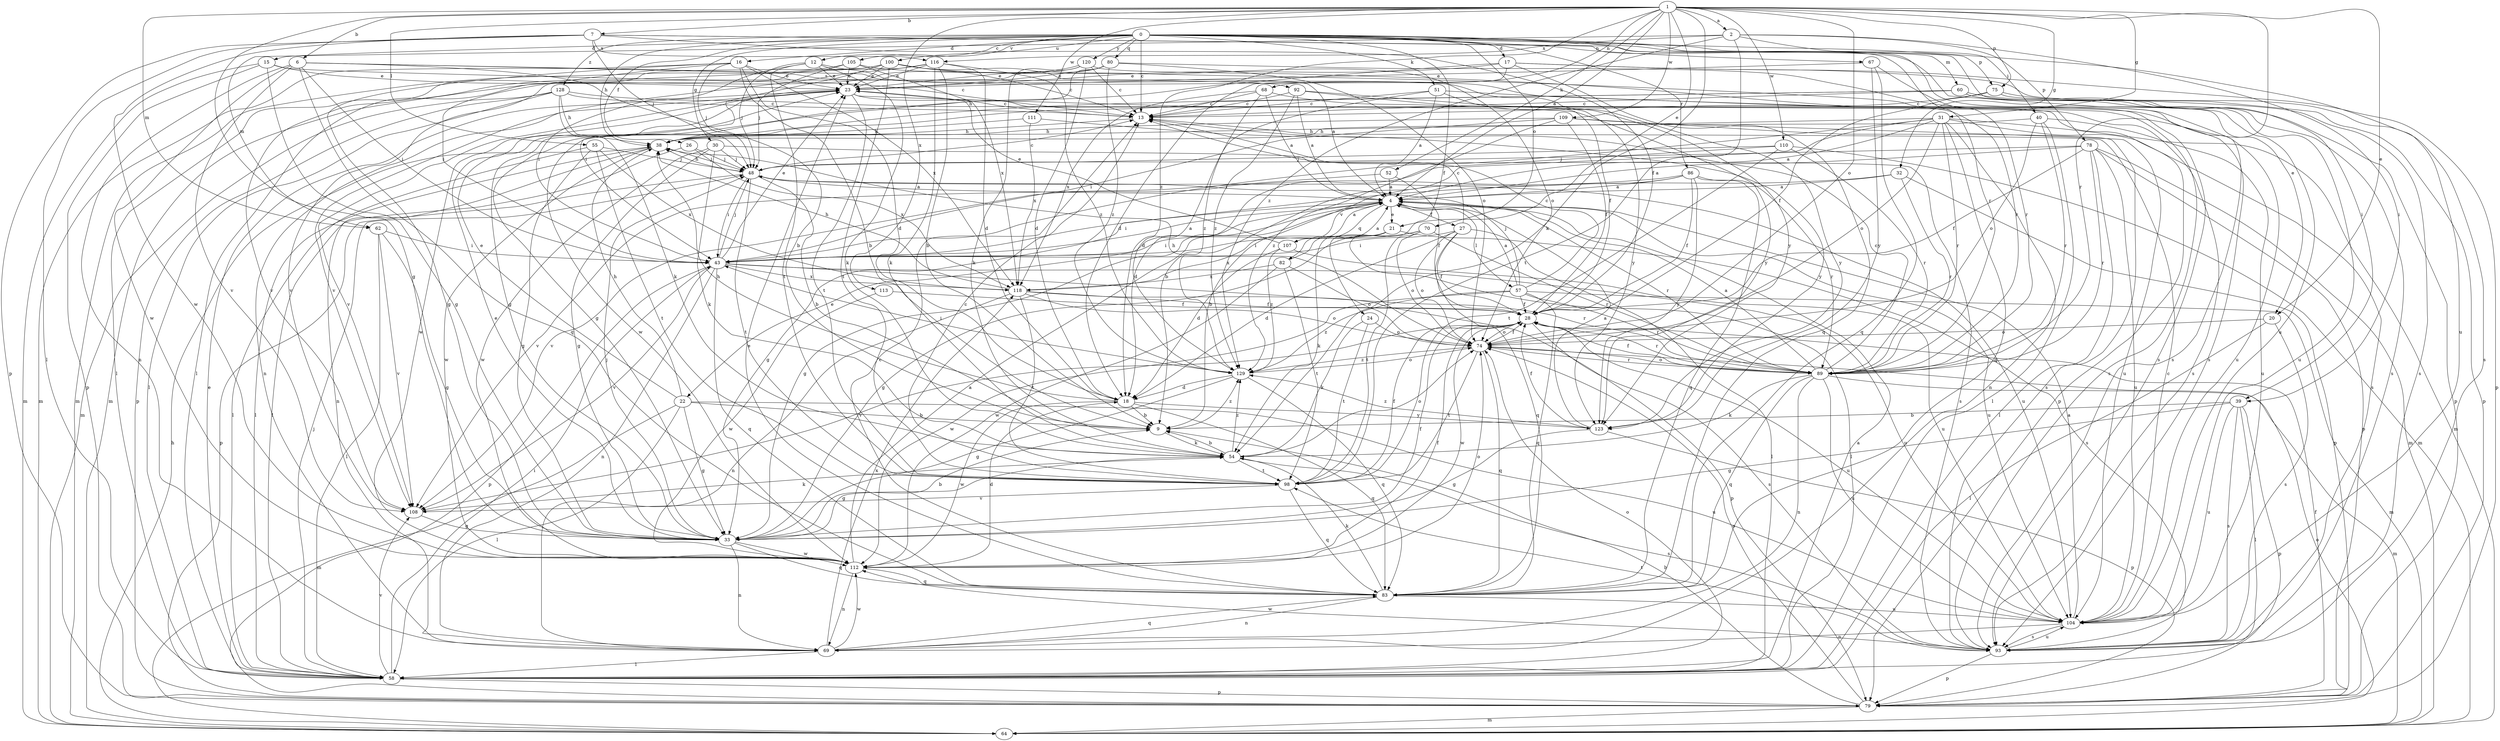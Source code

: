 strict digraph  {
0;
1;
2;
4;
6;
7;
9;
12;
13;
15;
16;
17;
18;
20;
21;
22;
23;
24;
26;
27;
28;
30;
31;
32;
33;
38;
39;
40;
43;
48;
51;
52;
54;
55;
57;
58;
60;
62;
64;
67;
68;
69;
70;
74;
75;
78;
79;
80;
82;
83;
86;
89;
92;
93;
98;
100;
104;
105;
107;
108;
109;
110;
111;
112;
113;
116;
118;
120;
123;
128;
129;
0 -> 12  [label=c];
0 -> 13  [label=c];
0 -> 15  [label=d];
0 -> 16  [label=d];
0 -> 17  [label=d];
0 -> 20  [label=e];
0 -> 24  [label=f];
0 -> 26  [label=f];
0 -> 30  [label=g];
0 -> 38  [label=h];
0 -> 39  [label=i];
0 -> 51  [label=k];
0 -> 60  [label=m];
0 -> 67  [label=n];
0 -> 70  [label=o];
0 -> 75  [label=p];
0 -> 80  [label=q];
0 -> 86  [label=r];
0 -> 100  [label=u];
0 -> 104  [label=u];
0 -> 105  [label=v];
0 -> 120  [label=y];
0 -> 128  [label=z];
1 -> 2  [label=a];
1 -> 4  [label=a];
1 -> 6  [label=b];
1 -> 7  [label=b];
1 -> 20  [label=e];
1 -> 21  [label=e];
1 -> 31  [label=g];
1 -> 32  [label=g];
1 -> 33  [label=g];
1 -> 52  [label=k];
1 -> 54  [label=k];
1 -> 55  [label=l];
1 -> 62  [label=m];
1 -> 68  [label=n];
1 -> 74  [label=o];
1 -> 75  [label=p];
1 -> 89  [label=r];
1 -> 109  [label=w];
1 -> 110  [label=w];
1 -> 111  [label=w];
1 -> 113  [label=x];
1 -> 129  [label=z];
2 -> 39  [label=i];
2 -> 40  [label=i];
2 -> 62  [label=m];
2 -> 78  [label=p];
2 -> 98  [label=t];
2 -> 116  [label=x];
2 -> 129  [label=z];
4 -> 21  [label=e];
4 -> 22  [label=e];
4 -> 27  [label=f];
4 -> 33  [label=g];
4 -> 43  [label=i];
4 -> 57  [label=l];
4 -> 82  [label=q];
4 -> 89  [label=r];
4 -> 104  [label=u];
4 -> 107  [label=v];
6 -> 9  [label=b];
6 -> 43  [label=i];
6 -> 69  [label=n];
6 -> 83  [label=q];
6 -> 92  [label=s];
6 -> 108  [label=v];
6 -> 112  [label=w];
6 -> 123  [label=y];
7 -> 28  [label=f];
7 -> 48  [label=j];
7 -> 58  [label=l];
7 -> 79  [label=p];
7 -> 89  [label=r];
7 -> 104  [label=u];
7 -> 112  [label=w];
7 -> 116  [label=x];
9 -> 54  [label=k];
9 -> 129  [label=z];
12 -> 23  [label=e];
12 -> 43  [label=i];
12 -> 48  [label=j];
12 -> 54  [label=k];
12 -> 93  [label=s];
12 -> 98  [label=t];
13 -> 38  [label=h];
15 -> 13  [label=c];
15 -> 23  [label=e];
15 -> 33  [label=g];
15 -> 64  [label=m];
15 -> 79  [label=p];
16 -> 9  [label=b];
16 -> 18  [label=d];
16 -> 23  [label=e];
16 -> 33  [label=g];
16 -> 43  [label=i];
16 -> 48  [label=j];
16 -> 64  [label=m];
16 -> 118  [label=x];
17 -> 18  [label=d];
17 -> 23  [label=e];
17 -> 33  [label=g];
17 -> 79  [label=p];
17 -> 83  [label=q];
17 -> 93  [label=s];
18 -> 9  [label=b];
18 -> 38  [label=h];
18 -> 83  [label=q];
18 -> 112  [label=w];
18 -> 123  [label=y];
20 -> 58  [label=l];
20 -> 74  [label=o];
20 -> 93  [label=s];
21 -> 43  [label=i];
21 -> 54  [label=k];
21 -> 58  [label=l];
21 -> 93  [label=s];
21 -> 118  [label=x];
22 -> 9  [label=b];
22 -> 23  [label=e];
22 -> 33  [label=g];
22 -> 38  [label=h];
22 -> 58  [label=l];
22 -> 64  [label=m];
22 -> 104  [label=u];
23 -> 13  [label=c];
23 -> 69  [label=n];
23 -> 79  [label=p];
23 -> 93  [label=s];
23 -> 98  [label=t];
23 -> 108  [label=v];
23 -> 112  [label=w];
24 -> 54  [label=k];
24 -> 74  [label=o];
24 -> 98  [label=t];
26 -> 48  [label=j];
26 -> 58  [label=l];
26 -> 118  [label=x];
27 -> 13  [label=c];
27 -> 18  [label=d];
27 -> 28  [label=f];
27 -> 43  [label=i];
27 -> 58  [label=l];
27 -> 74  [label=o];
27 -> 83  [label=q];
28 -> 74  [label=o];
28 -> 89  [label=r];
28 -> 93  [label=s];
28 -> 104  [label=u];
28 -> 108  [label=v];
28 -> 112  [label=w];
30 -> 33  [label=g];
30 -> 48  [label=j];
30 -> 54  [label=k];
30 -> 93  [label=s];
30 -> 112  [label=w];
31 -> 4  [label=a];
31 -> 9  [label=b];
31 -> 38  [label=h];
31 -> 43  [label=i];
31 -> 64  [label=m];
31 -> 69  [label=n];
31 -> 74  [label=o];
31 -> 83  [label=q];
31 -> 89  [label=r];
31 -> 93  [label=s];
32 -> 4  [label=a];
32 -> 33  [label=g];
32 -> 79  [label=p];
32 -> 89  [label=r];
33 -> 9  [label=b];
33 -> 23  [label=e];
33 -> 28  [label=f];
33 -> 48  [label=j];
33 -> 69  [label=n];
33 -> 83  [label=q];
33 -> 112  [label=w];
38 -> 48  [label=j];
38 -> 58  [label=l];
38 -> 69  [label=n];
38 -> 112  [label=w];
39 -> 9  [label=b];
39 -> 33  [label=g];
39 -> 58  [label=l];
39 -> 79  [label=p];
39 -> 93  [label=s];
39 -> 104  [label=u];
40 -> 38  [label=h];
40 -> 58  [label=l];
40 -> 74  [label=o];
40 -> 89  [label=r];
40 -> 104  [label=u];
43 -> 4  [label=a];
43 -> 23  [label=e];
43 -> 48  [label=j];
43 -> 69  [label=n];
43 -> 79  [label=p];
43 -> 83  [label=q];
43 -> 89  [label=r];
43 -> 104  [label=u];
43 -> 108  [label=v];
43 -> 118  [label=x];
48 -> 4  [label=a];
48 -> 9  [label=b];
48 -> 13  [label=c];
48 -> 38  [label=h];
48 -> 43  [label=i];
48 -> 79  [label=p];
48 -> 98  [label=t];
48 -> 104  [label=u];
51 -> 4  [label=a];
51 -> 13  [label=c];
51 -> 18  [label=d];
51 -> 104  [label=u];
51 -> 123  [label=y];
52 -> 4  [label=a];
52 -> 28  [label=f];
52 -> 108  [label=v];
54 -> 9  [label=b];
54 -> 33  [label=g];
54 -> 74  [label=o];
54 -> 93  [label=s];
54 -> 98  [label=t];
54 -> 129  [label=z];
55 -> 33  [label=g];
55 -> 48  [label=j];
55 -> 58  [label=l];
55 -> 98  [label=t];
55 -> 118  [label=x];
57 -> 4  [label=a];
57 -> 13  [label=c];
57 -> 28  [label=f];
57 -> 48  [label=j];
57 -> 64  [label=m];
57 -> 83  [label=q];
57 -> 89  [label=r];
57 -> 112  [label=w];
57 -> 129  [label=z];
58 -> 4  [label=a];
58 -> 23  [label=e];
58 -> 43  [label=i];
58 -> 48  [label=j];
58 -> 74  [label=o];
58 -> 79  [label=p];
58 -> 108  [label=v];
60 -> 13  [label=c];
60 -> 33  [label=g];
60 -> 79  [label=p];
60 -> 93  [label=s];
60 -> 104  [label=u];
60 -> 112  [label=w];
62 -> 33  [label=g];
62 -> 43  [label=i];
62 -> 58  [label=l];
62 -> 108  [label=v];
64 -> 38  [label=h];
64 -> 74  [label=o];
67 -> 23  [label=e];
67 -> 83  [label=q];
67 -> 89  [label=r];
67 -> 123  [label=y];
68 -> 4  [label=a];
68 -> 13  [label=c];
68 -> 28  [label=f];
68 -> 118  [label=x];
68 -> 129  [label=z];
69 -> 58  [label=l];
69 -> 83  [label=q];
69 -> 112  [label=w];
69 -> 118  [label=x];
70 -> 33  [label=g];
70 -> 43  [label=i];
70 -> 74  [label=o];
70 -> 89  [label=r];
70 -> 98  [label=t];
74 -> 28  [label=f];
74 -> 38  [label=h];
74 -> 83  [label=q];
74 -> 89  [label=r];
74 -> 98  [label=t];
74 -> 129  [label=z];
75 -> 13  [label=c];
75 -> 28  [label=f];
75 -> 79  [label=p];
75 -> 93  [label=s];
78 -> 4  [label=a];
78 -> 28  [label=f];
78 -> 48  [label=j];
78 -> 58  [label=l];
78 -> 64  [label=m];
78 -> 79  [label=p];
78 -> 89  [label=r];
78 -> 104  [label=u];
79 -> 9  [label=b];
79 -> 28  [label=f];
79 -> 64  [label=m];
79 -> 74  [label=o];
80 -> 23  [label=e];
80 -> 38  [label=h];
80 -> 74  [label=o];
80 -> 93  [label=s];
80 -> 108  [label=v];
80 -> 129  [label=z];
82 -> 4  [label=a];
82 -> 74  [label=o];
82 -> 98  [label=t];
82 -> 112  [label=w];
82 -> 118  [label=x];
83 -> 13  [label=c];
83 -> 23  [label=e];
83 -> 54  [label=k];
83 -> 69  [label=n];
83 -> 104  [label=u];
86 -> 4  [label=a];
86 -> 9  [label=b];
86 -> 28  [label=f];
86 -> 83  [label=q];
86 -> 89  [label=r];
86 -> 108  [label=v];
86 -> 123  [label=y];
89 -> 4  [label=a];
89 -> 13  [label=c];
89 -> 28  [label=f];
89 -> 54  [label=k];
89 -> 64  [label=m];
89 -> 69  [label=n];
89 -> 74  [label=o];
89 -> 83  [label=q];
89 -> 104  [label=u];
92 -> 4  [label=a];
92 -> 13  [label=c];
92 -> 93  [label=s];
92 -> 123  [label=y];
92 -> 129  [label=z];
93 -> 79  [label=p];
93 -> 98  [label=t];
93 -> 104  [label=u];
93 -> 112  [label=w];
98 -> 13  [label=c];
98 -> 28  [label=f];
98 -> 83  [label=q];
98 -> 108  [label=v];
100 -> 4  [label=a];
100 -> 13  [label=c];
100 -> 23  [label=e];
100 -> 43  [label=i];
100 -> 58  [label=l];
100 -> 74  [label=o];
100 -> 98  [label=t];
100 -> 108  [label=v];
104 -> 4  [label=a];
104 -> 13  [label=c];
104 -> 69  [label=n];
104 -> 93  [label=s];
105 -> 23  [label=e];
105 -> 48  [label=j];
105 -> 64  [label=m];
105 -> 93  [label=s];
105 -> 118  [label=x];
107 -> 4  [label=a];
107 -> 18  [label=d];
107 -> 23  [label=e];
107 -> 104  [label=u];
107 -> 129  [label=z];
108 -> 33  [label=g];
108 -> 54  [label=k];
109 -> 28  [label=f];
109 -> 38  [label=h];
109 -> 43  [label=i];
109 -> 93  [label=s];
109 -> 104  [label=u];
109 -> 129  [label=z];
110 -> 18  [label=d];
110 -> 48  [label=j];
110 -> 64  [label=m];
110 -> 89  [label=r];
110 -> 98  [label=t];
111 -> 38  [label=h];
111 -> 118  [label=x];
111 -> 123  [label=y];
112 -> 4  [label=a];
112 -> 18  [label=d];
112 -> 28  [label=f];
112 -> 69  [label=n];
112 -> 74  [label=o];
112 -> 83  [label=q];
113 -> 28  [label=f];
113 -> 112  [label=w];
116 -> 9  [label=b];
116 -> 18  [label=d];
116 -> 23  [label=e];
116 -> 54  [label=k];
116 -> 58  [label=l];
116 -> 108  [label=v];
116 -> 129  [label=z];
118 -> 28  [label=f];
118 -> 38  [label=h];
118 -> 69  [label=n];
118 -> 74  [label=o];
118 -> 79  [label=p];
118 -> 98  [label=t];
120 -> 13  [label=c];
120 -> 18  [label=d];
120 -> 23  [label=e];
120 -> 54  [label=k];
120 -> 64  [label=m];
120 -> 89  [label=r];
123 -> 4  [label=a];
123 -> 28  [label=f];
123 -> 33  [label=g];
123 -> 79  [label=p];
123 -> 129  [label=z];
128 -> 13  [label=c];
128 -> 38  [label=h];
128 -> 54  [label=k];
128 -> 58  [label=l];
128 -> 64  [label=m];
128 -> 79  [label=p];
128 -> 123  [label=y];
129 -> 18  [label=d];
129 -> 33  [label=g];
129 -> 43  [label=i];
129 -> 74  [label=o];
129 -> 83  [label=q];
}
